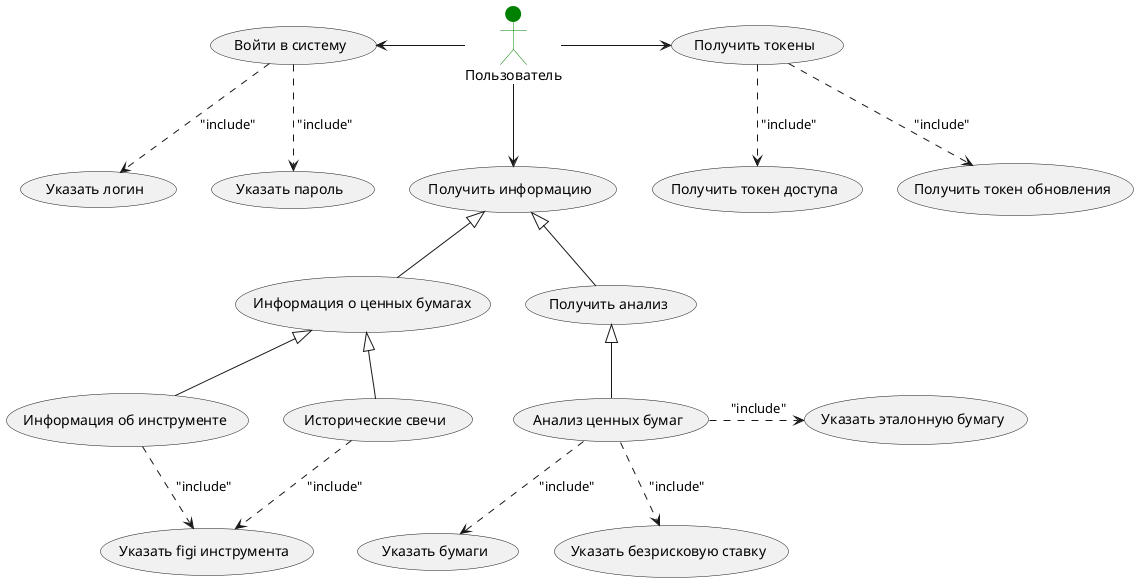 @startuml
'https://plantuml.com/use-case-diagram

'left to right direction

actor :Пользователь: as user #green;line:green


usecase (Войти в систему) as enterToSystem
usecase (Получить токены) as getTokens
usecase (Получить информацию) as getInfo

usecase (Указать логин) as setLogin
usecase (Указать пароль) as setPassword
usecase (Получить токен доступа) as getAccessToken
usecase (Получить токен обновления) as getRefreshToken
usecase (Информация о ценных бумагах) as getInfoSecurities
usecase (Получить анализ) as getAnalyse

usecase (Информация об инструменте) as getInfoInstrument
usecase (Исторические свечи) as getHistoricCandle
usecase (Анализ ценных бумаг) as analyseSecurities
'usecase (Информация о фьючерсах) as getInfoFutures
'usecase (Информация об опционах) as getInfoOptions

usecase (Указать figi инструмента) as setFigi
usecase (Указать бумаги) as setSecurity
usecase (Указать безрисковую ставку) as setRiskFree
usecase (Указать эталонную бумагу) as setBenchmark


user -left-> enterToSystem
user -right-> getTokens
user -down-> getInfo

enterToSystem .down.> setLogin: " "include""
enterToSystem .down.> setPassword: " "include""

getTokens .down.> getAccessToken: " "include""
getTokens .down.> getRefreshToken: " "include""

getInfo <|-down- getInfoSecurities
getInfo <|-down- getAnalyse
'getInfo <|-down- getInfoFutures
'getInfo <|-down- getInfoOptions

getInfoSecurities <|-down- getInfoInstrument
getInfoSecurities <|-down- getHistoricCandle

getHistoricCandle .down.> setFigi: " "include""

getInfoInstrument .down.> setFigi: " "include""

getAnalyse <|-- analyseSecurities

analyseSecurities .down.> setSecurity: " "include""
analyseSecurities .down.> setRiskFree: " "include""
analyseSecurities .right.> setBenchmark: " "include""

@enduml
